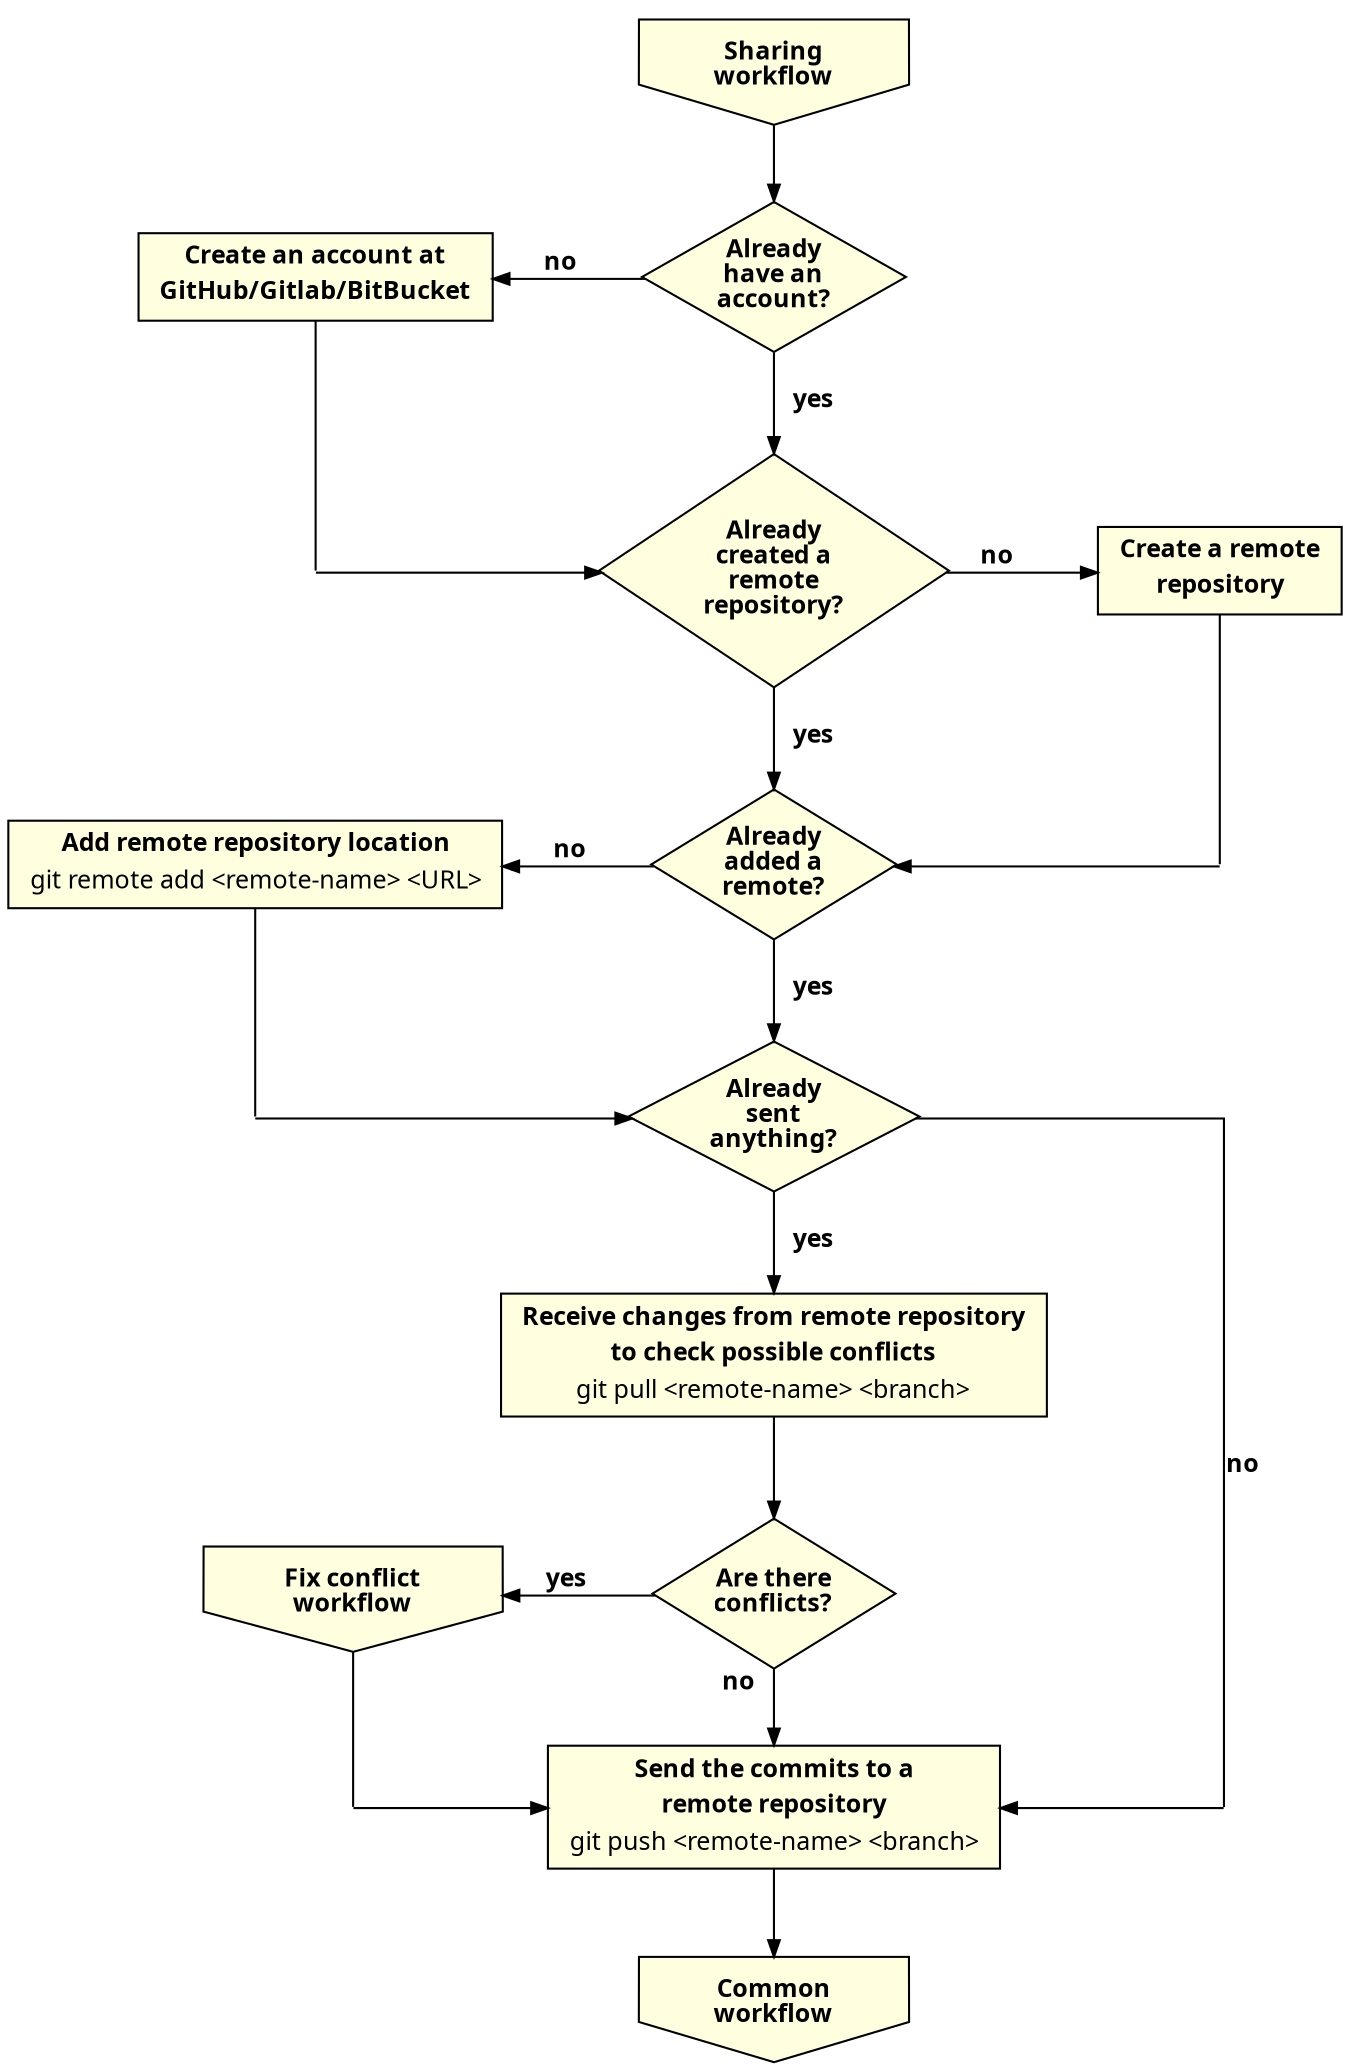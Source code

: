 digraph sharingworkflow {
    splines = ortho;

    edge [
        arrowsize = 0.8,
        fontname = "Verdana",
        fontsize = 12
    ]

    node [
        shape = rect,
        style = filled,
        fillcolor = lightyellow,
        fontname = "Verdana",
        fontsize = 12
    ]

    ////////////////////////////////////////////////////////////////////////////
    // MAIN
    ////////////////////////////////////////////////////////////////////////////
    // workflow
    sharing_workflow [
        shape = invhouse,
        label = <<b>Sharing<br/>workflow</b>>,
        group = main
    ]
    common_workflow [
        shape = invhouse,
        label = <<b>Common<br/>workflow</b>>,
        group = main
    ]

    // decisions
    already_have_an_account [
        shape = diamond,
        label = <<b>Already<br/>have an<br/>account?</b>>,
        height = 1,
        group = main
    ]
    already_created_a_remote_repository [
        shape = diamond,
        label = <<b>Already<br/>created a<br/>remote<br/>repository?</b>>,
        height = 1,
        group = main
    ]
    already_added_remote [
        shape = diamond,
        label = <<b>Already<br/>added a<br/>remote?</b>>,
        height = 1,
        group = main
    ]
    already_sent_anything [
        shape = diamond,
        label = <<b>Already<br/>sent<br/>anything?</b>>,
        height = 1,
        group = main
    ]
    are_there_conflicts [
        shape = diamond,
        label = <<b>Are there<br/>conflicts?</b>>,
        height = 1,
        group = main
    ]

    // commands
    git_pull [
        label = <
            <table border="0" cellborder="0" cellspacing="0">
            <tr><td><b>Receive changes from remote repository</b></td></tr>
            <tr><td><b>to check possible conflicts</b></td></tr>
            <tr><td>git pull &lt;remote-name&gt; &lt;branch&gt;</td></tr>
            </table>
        >,
        group = main
    ]
    git_push [
        label = <
            <table border="0" cellborder="0" cellspacing="0">
            <tr><td><b>Send the commits to a</b></td></tr>
            <tr><td><b>remote repository</b></td></tr>
            <tr><td>git push &lt;remote-name&gt; &lt;branch&gt;</td></tr>
            </table>
        >,
        group = main
    ]

    // put them on the same horizontal line
    { rank = same; dot4; already_added_remote; }
    { rank = same; dot5; git_push; }

    // relations
    sharing_workflow -> already_have_an_account
    already_have_an_account -> already_created_a_remote_repository [label = <<b>   yes</b>>]
    already_created_a_remote_repository -> already_added_remote [label = <<b>   yes</b>>]
    already_added_remote -> already_sent_anything [label = <<b>   yes</b>>]
    already_sent_anything -> git_pull [label = <<b>   yes</b>>]
    git_pull -> are_there_conflicts
    are_there_conflicts -> git_push [xlabel = <<b>no   </b>>]
    git_push -> common_workflow

    git_push -> dot5 [dir = back, minlen = 3]
    dot5 -> already_sent_anything [dir = none, label = <<b>          no</b>>]


    ////////////////////////////////////////////////////////////////////////////
    // LEFT
    ////////////////////////////////////////////////////////////////////////////
    // workflow
    fix_conflicts_workflow [
        shape = invhouse,
        label = <<b>Fix conflict<br/>workflow</b>>,
        group = left
    ]

    // actions
    create_an_account [
        label = <
            <table border="0" cellborder="0" cellspacing="0">
            <tr><td><b>Create an account at</b></td></tr>
            <tr><td><b>GitHub/Gitlab/BitBucket</b></td></tr>
            </table>
        >,
        group = left
    ]

    // commands
    git_remote [
        label = <
            <table border="0" cellborder="0" cellspacing="0">
            <tr><td><b>Add remote repository location</b></td></tr>
            <tr><td>git remote add &lt;remote-name&gt; &lt;URL&gt;</td></tr>
            </table>
        >,
        group = left
    ]

    // dots
    dot1 [
        shape = point,
        style = invis,
        width = 0,
        group = left
    ]
    dot2 [
        shape = point,
        style = invis,
        width = 0,
        group = left
    ]
    dot3 [
        shape = point,
        style = invis,
        width = 0,
        group = left
    ]

    // put them on the same horizontal line
    { rank = same; create_an_account; already_have_an_account; }
    { rank = same; dot1; already_created_a_remote_repository; }
    { rank = same; git_remote; already_added_remote; }
    { rank = same; dot2; already_sent_anything; }
    { rank = same; fix_conflicts_workflow; are_there_conflicts; }
    { rank = same; dot3; git_push; }

    // relations
    create_an_account -> already_have_an_account [dir = back, label = <<b>no</b>>, minlen = 2]
    create_an_account -> dot1 [dir = none]
    dot1 -> already_created_a_remote_repository
    git_remote -> already_added_remote [dir = back, label = <<b>no</b>>, minlen = 2]
    git_remote -> dot2 [dir = none]
    dot2 -> already_sent_anything
    fix_conflicts_workflow -> are_there_conflicts [dir = back, label = <<b>yes</b>>, minlen = 2]
    fix_conflicts_workflow -> dot3 [dir = none]
    dot3 -> git_push


    ////////////////////////////////////////////////////////////////////////////
    // RIGHT
    ////////////////////////////////////////////////////////////////////////////
    // actions
    create_a_remote_repository [
        label = <
            <table border="0" cellborder="0" cellspacing="0">
            <tr><td><b>Create a remote</b></td></tr>
            <tr><td><b>repository</b></td></tr>
            </table>
        >,
        group = right
    ]

    // dots
    dot4 [
        shape = point,
        style = invis,
        width = 0,
        group = right
    ]
    dot5 [
        shape = point,
        style = invis,
        width = 0,
        group = right
    ]

    // put them on the same horizontal line
    { rank = same; already_created_a_remote_repository; create_a_remote_repository; }
    { rank = same; fix_conflicts_workflow; are_there_conflicts; }

    // relations
    already_created_a_remote_repository -> create_a_remote_repository [label = <<b>no</b>>, minlen = 2]
    dot4 -> create_a_remote_repository [dir = none]
    already_added_remote -> dot4 [dir = back]
}
